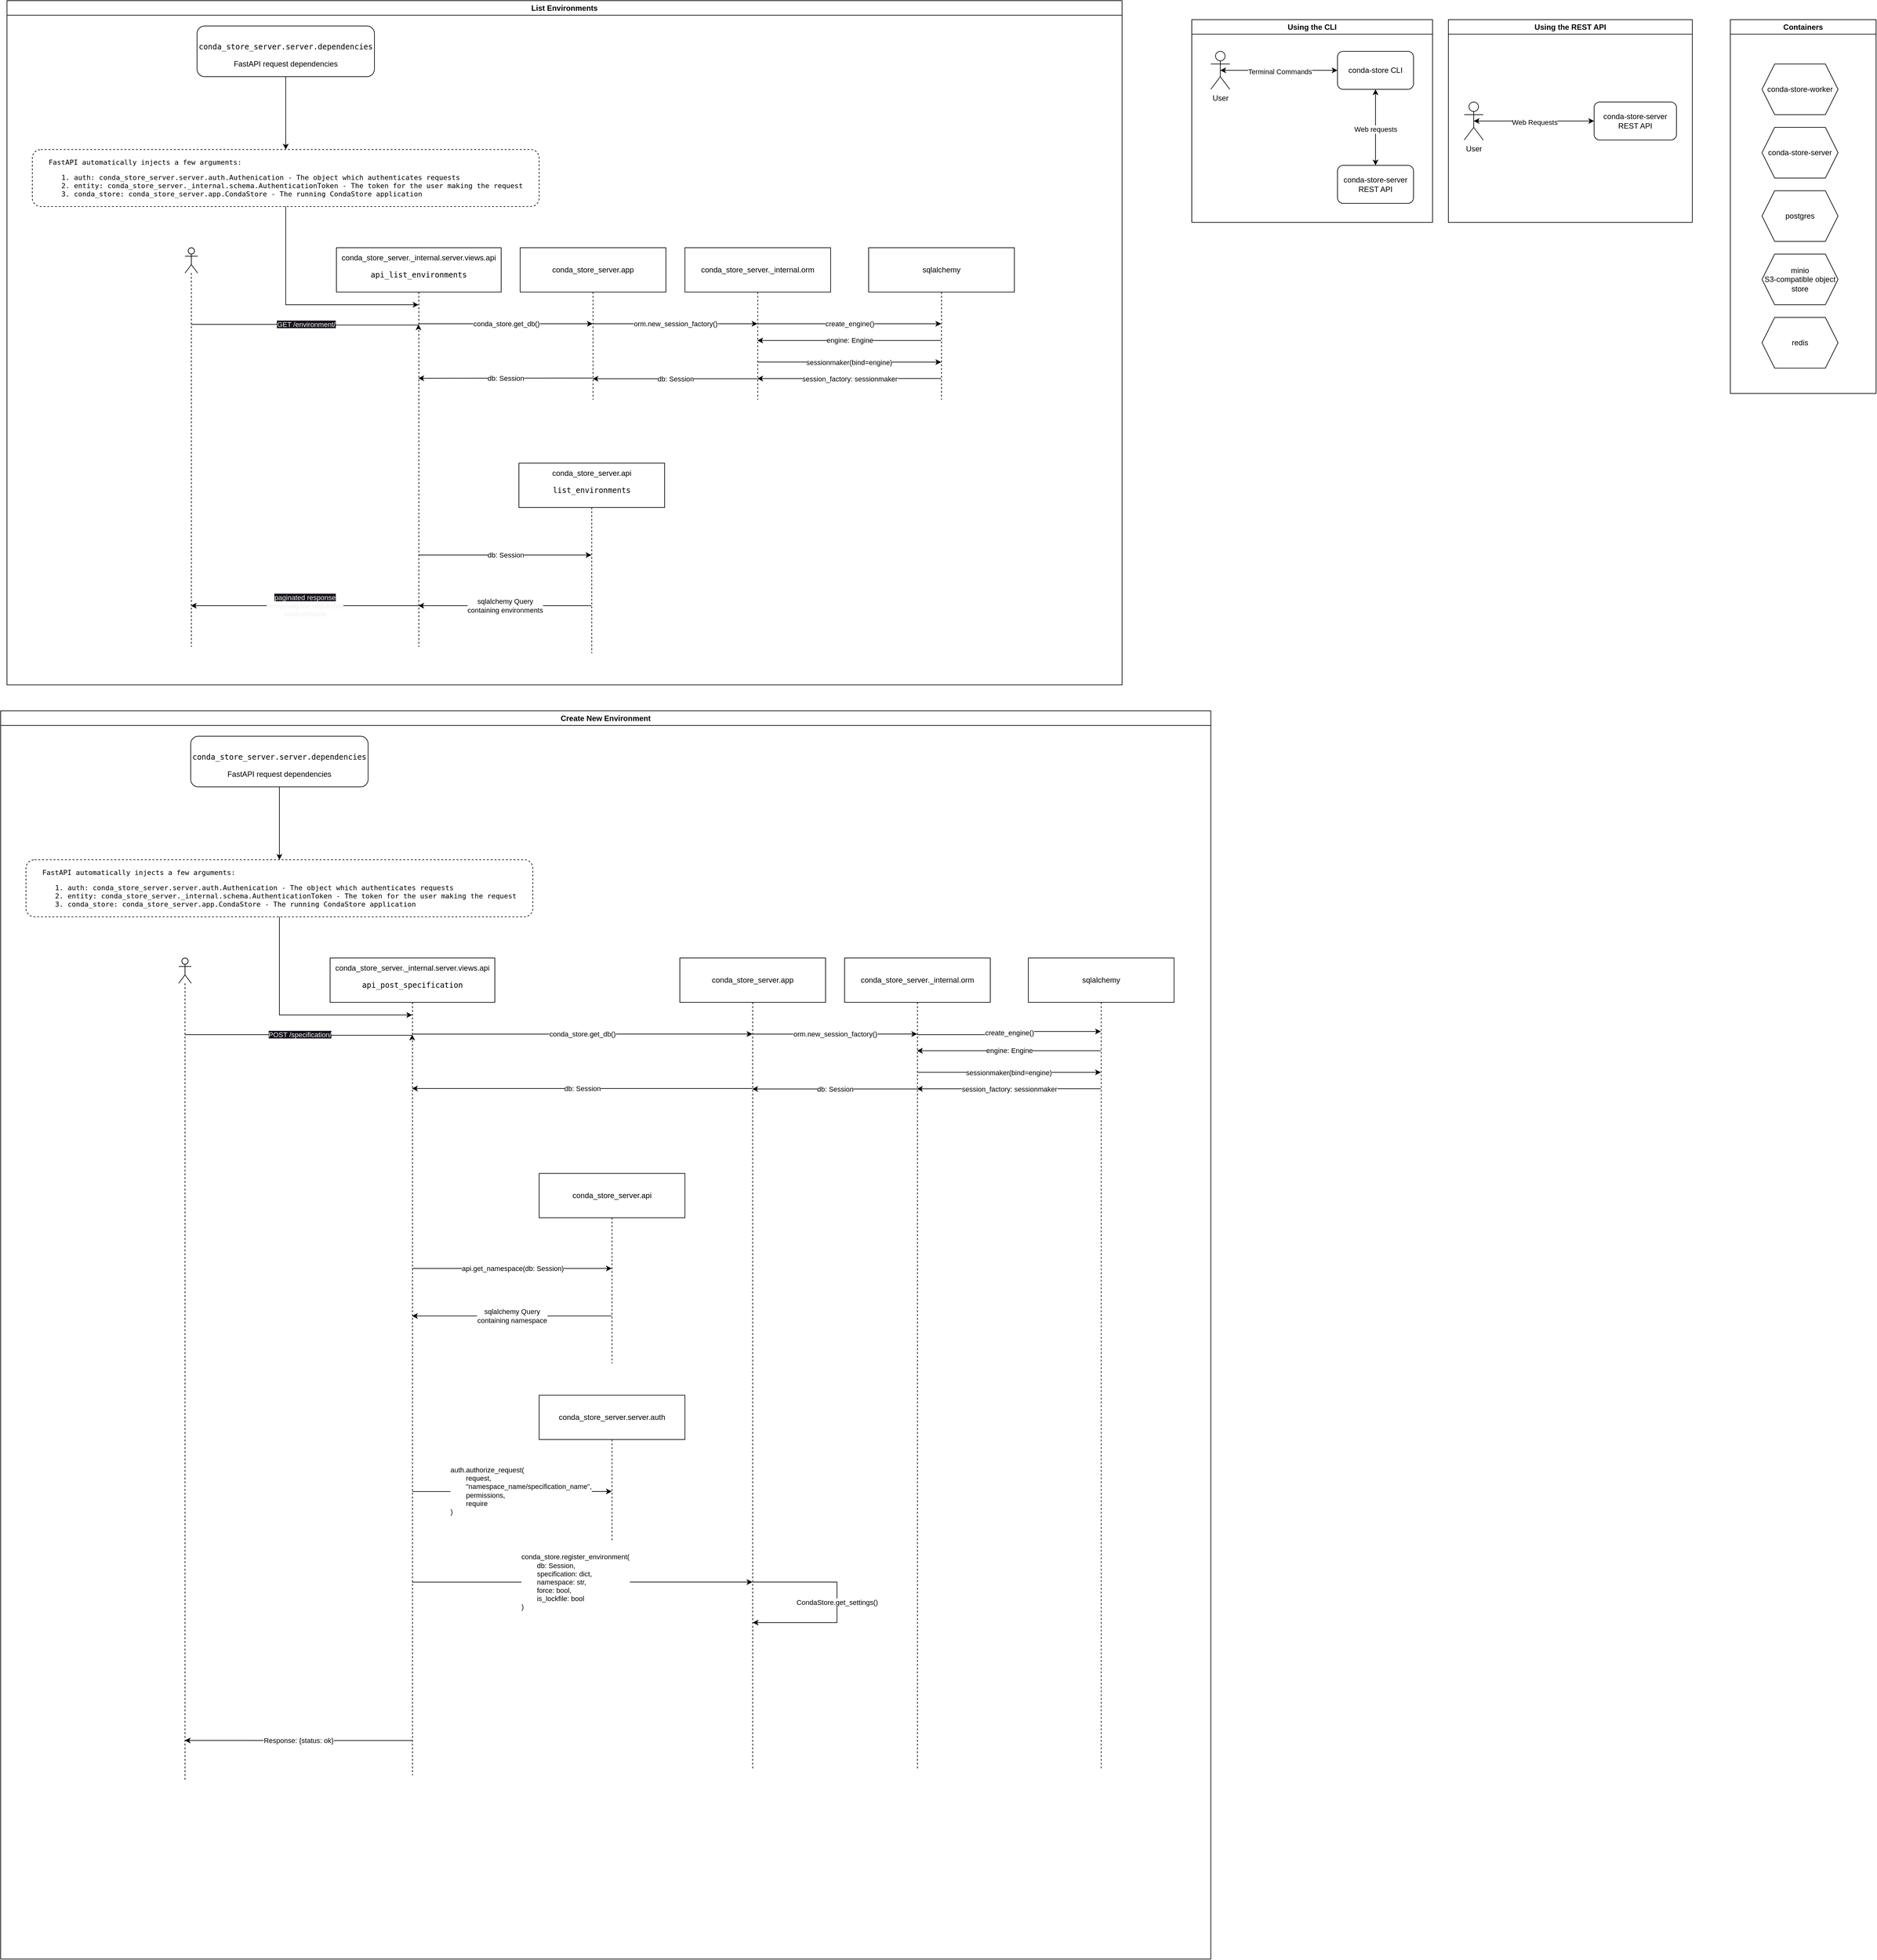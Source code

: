 <mxfile version="24.7.5">
  <diagram name="Page-1" id="KlAH2fJn-L_tMjYrN0WP">
    <mxGraphModel dx="4523" dy="1293" grid="1" gridSize="10" guides="1" tooltips="1" connect="1" arrows="1" fold="1" page="1" pageScale="1" pageWidth="850" pageHeight="1100" math="0" shadow="0">
      <root>
        <mxCell id="0" />
        <mxCell id="1" parent="0" />
        <mxCell id="Hh8aErLrJKnho8g5zi-9-46" value="Containers" style="swimlane;whiteSpace=wrap;html=1;" parent="1" vertex="1">
          <mxGeometry x="870" y="30" width="230" height="590" as="geometry">
            <mxRectangle x="990" y="270" width="100" height="30" as="alternateBounds" />
          </mxGeometry>
        </mxCell>
        <mxCell id="Hh8aErLrJKnho8g5zi-9-40" value="minio&lt;div&gt;S3-compatible object store&lt;/div&gt;" style="shape=hexagon;perimeter=hexagonPerimeter2;whiteSpace=wrap;html=1;fixedSize=1;" parent="Hh8aErLrJKnho8g5zi-9-46" vertex="1">
          <mxGeometry x="50" y="370" width="120" height="80" as="geometry" />
        </mxCell>
        <mxCell id="Hh8aErLrJKnho8g5zi-9-42" value="postgres" style="shape=hexagon;perimeter=hexagonPerimeter2;whiteSpace=wrap;html=1;fixedSize=1;" parent="Hh8aErLrJKnho8g5zi-9-46" vertex="1">
          <mxGeometry x="50" y="270" width="120" height="80" as="geometry" />
        </mxCell>
        <mxCell id="Hh8aErLrJKnho8g5zi-9-43" value="conda-store-server" style="shape=hexagon;perimeter=hexagonPerimeter2;whiteSpace=wrap;html=1;fixedSize=1;" parent="Hh8aErLrJKnho8g5zi-9-46" vertex="1">
          <mxGeometry x="50" y="170" width="120" height="80" as="geometry" />
        </mxCell>
        <mxCell id="Hh8aErLrJKnho8g5zi-9-44" value="conda-store-worker" style="shape=hexagon;perimeter=hexagonPerimeter2;whiteSpace=wrap;html=1;fixedSize=1;" parent="Hh8aErLrJKnho8g5zi-9-46" vertex="1">
          <mxGeometry x="50" y="70" width="120" height="80" as="geometry" />
        </mxCell>
        <mxCell id="Hh8aErLrJKnho8g5zi-9-45" value="redis" style="shape=hexagon;perimeter=hexagonPerimeter2;whiteSpace=wrap;html=1;fixedSize=1;" parent="Hh8aErLrJKnho8g5zi-9-46" vertex="1">
          <mxGeometry x="50" y="470" width="120" height="80" as="geometry" />
        </mxCell>
        <mxCell id="Hh8aErLrJKnho8g5zi-9-47" value="Using the REST API" style="swimlane;whiteSpace=wrap;html=1;" parent="1" vertex="1">
          <mxGeometry x="425" y="30" width="385" height="320" as="geometry" />
        </mxCell>
        <mxCell id="Hh8aErLrJKnho8g5zi-9-15" value="conda-store-server REST API" style="rounded=1;whiteSpace=wrap;html=1;" parent="Hh8aErLrJKnho8g5zi-9-47" vertex="1">
          <mxGeometry x="230" y="130" width="130" height="60" as="geometry" />
        </mxCell>
        <mxCell id="Hh8aErLrJKnho8g5zi-9-17" style="edgeStyle=orthogonalEdgeStyle;rounded=0;orthogonalLoop=1;jettySize=auto;html=1;entryX=0;entryY=0.5;entryDx=0;entryDy=0;exitX=0.5;exitY=0.5;exitDx=0;exitDy=0;exitPerimeter=0;startArrow=classic;startFill=1;" parent="Hh8aErLrJKnho8g5zi-9-47" source="Hh8aErLrJKnho8g5zi-9-49" target="Hh8aErLrJKnho8g5zi-9-15" edge="1">
          <mxGeometry relative="1" as="geometry">
            <mxPoint x="40" y="160.0" as="sourcePoint" />
          </mxGeometry>
        </mxCell>
        <mxCell id="Hh8aErLrJKnho8g5zi-9-18" value="Web Requests" style="edgeLabel;html=1;align=center;verticalAlign=middle;resizable=0;points=[];" parent="Hh8aErLrJKnho8g5zi-9-17" vertex="1" connectable="0">
          <mxGeometry x="0.011" y="-2" relative="1" as="geometry">
            <mxPoint as="offset" />
          </mxGeometry>
        </mxCell>
        <mxCell id="Hh8aErLrJKnho8g5zi-9-49" value="User" style="shape=umlActor;verticalLabelPosition=bottom;verticalAlign=top;html=1;outlineConnect=0;" parent="Hh8aErLrJKnho8g5zi-9-47" vertex="1">
          <mxGeometry x="25" y="130" width="30" height="60" as="geometry" />
        </mxCell>
        <mxCell id="Hh8aErLrJKnho8g5zi-9-48" value="Using the CLI" style="swimlane;whiteSpace=wrap;html=1;" parent="1" vertex="1">
          <mxGeometry x="20" y="30" width="380" height="320" as="geometry" />
        </mxCell>
        <mxCell id="Hh8aErLrJKnho8g5zi-9-1" value="conda-store-server REST API" style="rounded=1;whiteSpace=wrap;html=1;" parent="Hh8aErLrJKnho8g5zi-9-48" vertex="1">
          <mxGeometry x="230" y="230" width="120" height="60" as="geometry" />
        </mxCell>
        <mxCell id="Hh8aErLrJKnho8g5zi-9-2" value="conda-store CLI" style="rounded=1;whiteSpace=wrap;html=1;" parent="Hh8aErLrJKnho8g5zi-9-48" vertex="1">
          <mxGeometry x="230" y="50" width="120" height="60" as="geometry" />
        </mxCell>
        <mxCell id="Hh8aErLrJKnho8g5zi-9-11" style="edgeStyle=orthogonalEdgeStyle;rounded=0;orthogonalLoop=1;jettySize=auto;html=1;entryX=0;entryY=0.5;entryDx=0;entryDy=0;exitX=0.5;exitY=0.5;exitDx=0;exitDy=0;exitPerimeter=0;strokeColor=default;startArrow=classic;startFill=1;" parent="Hh8aErLrJKnho8g5zi-9-48" source="Hh8aErLrJKnho8g5zi-9-3" target="Hh8aErLrJKnho8g5zi-9-2" edge="1">
          <mxGeometry relative="1" as="geometry">
            <mxPoint x="70" y="100" as="sourcePoint" />
          </mxGeometry>
        </mxCell>
        <mxCell id="Hh8aErLrJKnho8g5zi-9-12" value="Terminal Commands" style="edgeLabel;html=1;align=center;verticalAlign=middle;resizable=0;points=[];" parent="Hh8aErLrJKnho8g5zi-9-11" vertex="1" connectable="0">
          <mxGeometry x="0.011" y="-2" relative="1" as="geometry">
            <mxPoint as="offset" />
          </mxGeometry>
        </mxCell>
        <mxCell id="Hh8aErLrJKnho8g5zi-9-3" value="User" style="shape=umlActor;verticalLabelPosition=bottom;verticalAlign=top;html=1;outlineConnect=0;" parent="Hh8aErLrJKnho8g5zi-9-48" vertex="1">
          <mxGeometry x="30" y="50" width="30" height="60" as="geometry" />
        </mxCell>
        <mxCell id="Hh8aErLrJKnho8g5zi-9-7" value="" style="endArrow=classic;startArrow=classic;html=1;rounded=0;entryX=0.5;entryY=1;entryDx=0;entryDy=0;exitX=0.5;exitY=0;exitDx=0;exitDy=0;" parent="Hh8aErLrJKnho8g5zi-9-48" source="Hh8aErLrJKnho8g5zi-9-1" target="Hh8aErLrJKnho8g5zi-9-2" edge="1">
          <mxGeometry width="50" height="50" relative="1" as="geometry">
            <mxPoint x="410" y="200" as="sourcePoint" />
            <mxPoint x="460" y="150" as="targetPoint" />
          </mxGeometry>
        </mxCell>
        <mxCell id="Hh8aErLrJKnho8g5zi-9-8" value="Web requests" style="edgeLabel;html=1;align=center;verticalAlign=middle;resizable=0;points=[];" parent="Hh8aErLrJKnho8g5zi-9-7" vertex="1" connectable="0">
          <mxGeometry x="-0.149" relative="1" as="geometry">
            <mxPoint y="-6" as="offset" />
          </mxGeometry>
        </mxCell>
        <mxCell id="Hh8aErLrJKnho8g5zi-9-138" value="List Environments" style="swimlane;whiteSpace=wrap;html=1;" parent="1" vertex="1">
          <mxGeometry x="-1850" width="1760" height="1080" as="geometry" />
        </mxCell>
        <mxCell id="Hh8aErLrJKnho8g5zi-9-115" value="conda_store.get_db()" style="edgeStyle=elbowEdgeStyle;rounded=0;orthogonalLoop=1;jettySize=auto;html=1;elbow=vertical;curved=0;" parent="Hh8aErLrJKnho8g5zi-9-138" source="Hh8aErLrJKnho8g5zi-9-113" target="Hh8aErLrJKnho8g5zi-9-114" edge="1">
          <mxGeometry relative="1" as="geometry" />
        </mxCell>
        <mxCell id="Hh8aErLrJKnho8g5zi-9-125" value="db: Session" style="edgeStyle=elbowEdgeStyle;rounded=0;orthogonalLoop=1;jettySize=auto;html=1;elbow=vertical;curved=0;" parent="Hh8aErLrJKnho8g5zi-9-138" source="Hh8aErLrJKnho8g5zi-9-113" target="Hh8aErLrJKnho8g5zi-9-124" edge="1">
          <mxGeometry relative="1" as="geometry" />
        </mxCell>
        <mxCell id="Hh8aErLrJKnho8g5zi-9-128" value="&lt;span style=&quot;color: rgb(240, 240, 240); font-family: Helvetica; font-size: 11px; font-style: normal; font-variant-ligatures: normal; font-variant-caps: normal; font-weight: 400; letter-spacing: normal; orphans: 2; text-align: center; text-indent: 0px; text-transform: none; widows: 2; word-spacing: 0px; -webkit-text-stroke-width: 0px; white-space: nowrap; background-color: rgb(24, 20, 29); text-decoration-thickness: initial; text-decoration-style: initial; text-decoration-color: initial; display: inline !important; float: none;&quot;&gt;paginated response&lt;/span&gt;&lt;div style=&quot;forced-color-adjust: none; border-color: rgb(0, 0, 0); color: rgb(240, 240, 240); font-family: Helvetica; font-size: 11px; font-style: normal; font-variant-ligatures: normal; font-variant-caps: normal; font-weight: 400; letter-spacing: normal; orphans: 2; text-align: center; text-indent: 0px; text-transform: none; widows: 2; word-spacing: 0px; -webkit-text-stroke-width: 0px; white-space: nowrap; text-decoration-thickness: initial; text-decoration-style: initial; text-decoration-color: initial;&quot;&gt;containing the requested&lt;/div&gt;&lt;div style=&quot;forced-color-adjust: none; border-color: rgb(0, 0, 0); color: rgb(240, 240, 240); font-family: Helvetica; font-size: 11px; font-style: normal; font-variant-ligatures: normal; font-variant-caps: normal; font-weight: 400; letter-spacing: normal; orphans: 2; text-align: center; text-indent: 0px; text-transform: none; widows: 2; word-spacing: 0px; -webkit-text-stroke-width: 0px; white-space: nowrap; text-decoration-thickness: initial; text-decoration-style: initial; text-decoration-color: initial;&quot;&gt;environments&lt;/div&gt;" style="edgeStyle=elbowEdgeStyle;rounded=0;orthogonalLoop=1;jettySize=auto;html=1;elbow=horizontal;curved=0;" parent="Hh8aErLrJKnho8g5zi-9-138" edge="1">
          <mxGeometry relative="1" as="geometry">
            <mxPoint x="649.5" y="955" as="sourcePoint" />
            <mxPoint x="290.324" y="955" as="targetPoint" />
          </mxGeometry>
        </mxCell>
        <mxCell id="Hh8aErLrJKnho8g5zi-9-113" value="conda_store_server._internal.server.views.api&lt;br&gt;&lt;pre&gt;api_list_environments&lt;/pre&gt;" style="shape=umlLifeline;perimeter=lifelinePerimeter;whiteSpace=wrap;html=1;container=1;dropTarget=0;collapsible=0;recursiveResize=0;outlineConnect=0;portConstraint=eastwest;newEdgeStyle={&quot;edgeStyle&quot;:&quot;elbowEdgeStyle&quot;,&quot;elbow&quot;:&quot;vertical&quot;,&quot;curved&quot;:0,&quot;rounded&quot;:0};size=70;" parent="Hh8aErLrJKnho8g5zi-9-138" vertex="1">
          <mxGeometry x="520" y="390" width="260" height="630" as="geometry" />
        </mxCell>
        <mxCell id="Hh8aErLrJKnho8g5zi-9-117" value="&lt;div&gt;orm.new_session_factory()&lt;/div&gt;" style="edgeStyle=elbowEdgeStyle;rounded=0;orthogonalLoop=1;jettySize=auto;html=1;elbow=vertical;curved=0;" parent="Hh8aErLrJKnho8g5zi-9-138" source="Hh8aErLrJKnho8g5zi-9-114" target="Hh8aErLrJKnho8g5zi-9-116" edge="1">
          <mxGeometry relative="1" as="geometry" />
        </mxCell>
        <mxCell id="Hh8aErLrJKnho8g5zi-9-119" value="db: Session" style="edgeStyle=elbowEdgeStyle;rounded=0;orthogonalLoop=1;jettySize=auto;html=1;elbow=vertical;curved=0;" parent="Hh8aErLrJKnho8g5zi-9-138" edge="1">
          <mxGeometry relative="1" as="geometry">
            <mxPoint x="924.5" y="595.765" as="sourcePoint" />
            <mxPoint x="649.324" y="595.765" as="targetPoint" />
          </mxGeometry>
        </mxCell>
        <mxCell id="Hh8aErLrJKnho8g5zi-9-114" value="conda_store_server.app" style="shape=umlLifeline;perimeter=lifelinePerimeter;whiteSpace=wrap;html=1;container=1;dropTarget=0;collapsible=0;recursiveResize=0;outlineConnect=0;portConstraint=eastwest;newEdgeStyle={&quot;edgeStyle&quot;:&quot;elbowEdgeStyle&quot;,&quot;elbow&quot;:&quot;vertical&quot;,&quot;curved&quot;:0,&quot;rounded&quot;:0};size=70;" parent="Hh8aErLrJKnho8g5zi-9-138" vertex="1">
          <mxGeometry x="810" y="390" width="230" height="240" as="geometry" />
        </mxCell>
        <mxCell id="Hh8aErLrJKnho8g5zi-9-118" value="db: Session" style="edgeStyle=elbowEdgeStyle;rounded=0;orthogonalLoop=1;jettySize=auto;html=1;elbow=horizontal;curved=0;" parent="Hh8aErLrJKnho8g5zi-9-138" edge="1">
          <mxGeometry relative="1" as="geometry">
            <mxPoint x="1184.5" y="596.765" as="sourcePoint" />
            <mxPoint x="924.324" y="596.765" as="targetPoint" />
          </mxGeometry>
        </mxCell>
        <mxCell id="Hh8aErLrJKnho8g5zi-9-141" value="create_engine()" style="edgeStyle=elbowEdgeStyle;rounded=0;orthogonalLoop=1;jettySize=auto;html=1;elbow=horizontal;curved=0;" parent="Hh8aErLrJKnho8g5zi-9-138" source="Hh8aErLrJKnho8g5zi-9-116" target="Hh8aErLrJKnho8g5zi-9-139" edge="1">
          <mxGeometry relative="1" as="geometry" />
        </mxCell>
        <mxCell id="Hh8aErLrJKnho8g5zi-9-147" value="sessionmaker(bind=engine)" style="edgeStyle=elbowEdgeStyle;rounded=0;orthogonalLoop=1;jettySize=auto;html=1;elbow=vertical;curved=0;" parent="Hh8aErLrJKnho8g5zi-9-138" edge="1">
          <mxGeometry relative="1" as="geometry">
            <mxPoint x="1184.324" y="570.353" as="sourcePoint" />
            <mxPoint x="1474.5" y="570.353" as="targetPoint" />
          </mxGeometry>
        </mxCell>
        <mxCell id="Hh8aErLrJKnho8g5zi-9-116" value="conda_store_server._internal.orm" style="shape=umlLifeline;perimeter=lifelinePerimeter;whiteSpace=wrap;html=1;container=1;dropTarget=0;collapsible=0;recursiveResize=0;outlineConnect=0;portConstraint=eastwest;newEdgeStyle={&quot;edgeStyle&quot;:&quot;elbowEdgeStyle&quot;,&quot;elbow&quot;:&quot;vertical&quot;,&quot;curved&quot;:0,&quot;rounded&quot;:0};size=70;" parent="Hh8aErLrJKnho8g5zi-9-138" vertex="1">
          <mxGeometry x="1070" y="390" width="230" height="240" as="geometry" />
        </mxCell>
        <mxCell id="Hh8aErLrJKnho8g5zi-9-121" value="&lt;span style=&quot;color: rgb(240, 240, 240); font-family: Helvetica; font-size: 11px; font-style: normal; font-variant-ligatures: normal; font-variant-caps: normal; font-weight: 400; letter-spacing: normal; orphans: 2; text-align: center; text-indent: 0px; text-transform: none; widows: 2; word-spacing: 0px; -webkit-text-stroke-width: 0px; white-space: nowrap; background-color: rgb(24, 20, 29); text-decoration-thickness: initial; text-decoration-style: initial; text-decoration-color: initial; display: inline !important; float: none;&quot;&gt;GET /environment/&lt;/span&gt;" style="edgeStyle=orthogonalEdgeStyle;rounded=0;orthogonalLoop=1;jettySize=auto;html=1;curved=0;" parent="Hh8aErLrJKnho8g5zi-9-138" source="Hh8aErLrJKnho8g5zi-9-120" edge="1">
          <mxGeometry relative="1" as="geometry">
            <mxPoint x="390.324" y="511" as="sourcePoint" />
            <mxPoint x="649.5" y="511" as="targetPoint" />
            <Array as="points">
              <mxPoint x="475" y="511" />
              <mxPoint x="649" y="512" />
            </Array>
          </mxGeometry>
        </mxCell>
        <mxCell id="Hh8aErLrJKnho8g5zi-9-120" value="" style="shape=umlLifeline;perimeter=lifelinePerimeter;whiteSpace=wrap;html=1;container=1;dropTarget=0;collapsible=0;recursiveResize=0;outlineConnect=0;portConstraint=eastwest;newEdgeStyle={&quot;curved&quot;:0,&quot;rounded&quot;:0};participant=umlActor;" parent="Hh8aErLrJKnho8g5zi-9-138" vertex="1">
          <mxGeometry x="281" y="390" width="20" height="630" as="geometry" />
        </mxCell>
        <mxCell id="Hh8aErLrJKnho8g5zi-9-127" value="sqlalchemy Query&lt;div&gt;containing environments&lt;/div&gt;" style="edgeStyle=elbowEdgeStyle;rounded=0;orthogonalLoop=1;jettySize=auto;html=1;elbow=vertical;curved=0;" parent="Hh8aErLrJKnho8g5zi-9-138" source="Hh8aErLrJKnho8g5zi-9-124" edge="1">
          <mxGeometry relative="1" as="geometry">
            <mxPoint x="934.5" y="955.059" as="sourcePoint" />
            <mxPoint x="649.324" y="955.059" as="targetPoint" />
          </mxGeometry>
        </mxCell>
        <mxCell id="Hh8aErLrJKnho8g5zi-9-124" value="conda_store_server.api&lt;br&gt;&lt;pre&gt;list_environments&lt;/pre&gt;" style="shape=umlLifeline;perimeter=lifelinePerimeter;whiteSpace=wrap;html=1;container=1;dropTarget=0;collapsible=0;recursiveResize=0;outlineConnect=0;portConstraint=eastwest;newEdgeStyle={&quot;edgeStyle&quot;:&quot;elbowEdgeStyle&quot;,&quot;elbow&quot;:&quot;vertical&quot;,&quot;curved&quot;:0,&quot;rounded&quot;:0};size=70;" parent="Hh8aErLrJKnho8g5zi-9-138" vertex="1">
          <mxGeometry x="808" y="730" width="230" height="300" as="geometry" />
        </mxCell>
        <mxCell id="Hh8aErLrJKnho8g5zi-9-134" value="&lt;pre&gt;&lt;p&gt;&lt;br&gt;&lt;/p&gt;&lt;/pre&gt;" style="edgeStyle=orthogonalEdgeStyle;rounded=0;orthogonalLoop=1;jettySize=auto;html=1;exitX=0.5;exitY=1;exitDx=0;exitDy=0;align=left;" parent="Hh8aErLrJKnho8g5zi-9-138" source="Hh8aErLrJKnho8g5zi-9-137" target="Hh8aErLrJKnho8g5zi-9-113" edge="1">
          <mxGeometry x="-0.11" y="-390" relative="1" as="geometry">
            <mxPoint x="475" y="467" as="targetPoint" />
            <mxPoint as="offset" />
            <Array as="points">
              <mxPoint x="440" y="480" />
            </Array>
          </mxGeometry>
        </mxCell>
        <mxCell id="Hh8aErLrJKnho8g5zi-9-135" style="edgeStyle=orthogonalEdgeStyle;rounded=0;orthogonalLoop=1;jettySize=auto;html=1;" parent="Hh8aErLrJKnho8g5zi-9-138" source="Hh8aErLrJKnho8g5zi-9-136" target="Hh8aErLrJKnho8g5zi-9-137" edge="1">
          <mxGeometry relative="1" as="geometry" />
        </mxCell>
        <mxCell id="Hh8aErLrJKnho8g5zi-9-136" value="&lt;pre&gt;conda_store_server.server.dependencies&lt;/pre&gt;&lt;div&gt;FastAPI request dependencies&lt;/div&gt;" style="rounded=1;whiteSpace=wrap;html=1;" parent="Hh8aErLrJKnho8g5zi-9-138" vertex="1">
          <mxGeometry x="300" y="40" width="280" height="80" as="geometry" />
        </mxCell>
        <mxCell id="Hh8aErLrJKnho8g5zi-9-137" value="&lt;pre style=&quot;font-size: 11px; text-align: left;&quot;&gt;&lt;p&gt;FastAPI automatically injects a few arguments:&lt;/p&gt;&lt;ol&gt;&lt;li&gt;auth: conda_store_server.server.auth.Authenication - The object which authenticates requests&lt;/li&gt;&lt;li&gt;entity: conda_store_server._internal.schema.AuthenticationToken - The token for the user making the request&lt;/li&gt;&lt;li&gt;conda_store: conda_store_server.app.CondaStore - The running CondaStore application&lt;/li&gt;&lt;/ol&gt;&lt;/pre&gt;" style="rounded=1;whiteSpace=wrap;html=1;glass=0;strokeColor=default;dashed=1;" parent="Hh8aErLrJKnho8g5zi-9-138" vertex="1">
          <mxGeometry x="40" y="235" width="800" height="90" as="geometry" />
        </mxCell>
        <mxCell id="Hh8aErLrJKnho8g5zi-9-146" value="engine: Engine" style="edgeStyle=elbowEdgeStyle;rounded=0;orthogonalLoop=1;jettySize=auto;html=1;elbow=horizontal;curved=0;" parent="Hh8aErLrJKnho8g5zi-9-138" edge="1">
          <mxGeometry relative="1" as="geometry">
            <mxPoint x="1474.5" y="536.353" as="sourcePoint" />
            <mxPoint x="1184.324" y="536.353" as="targetPoint" />
          </mxGeometry>
        </mxCell>
        <mxCell id="Hh8aErLrJKnho8g5zi-9-148" value="session_factory: sessionmaker" style="edgeStyle=elbowEdgeStyle;rounded=0;orthogonalLoop=1;jettySize=auto;html=1;elbow=vertical;curved=0;" parent="Hh8aErLrJKnho8g5zi-9-138" edge="1">
          <mxGeometry relative="1" as="geometry">
            <mxPoint x="1474.5" y="596.353" as="sourcePoint" />
            <mxPoint x="1184.324" y="596.353" as="targetPoint" />
          </mxGeometry>
        </mxCell>
        <mxCell id="Hh8aErLrJKnho8g5zi-9-139" value="sqlalchemy" style="shape=umlLifeline;perimeter=lifelinePerimeter;whiteSpace=wrap;html=1;container=1;dropTarget=0;collapsible=0;recursiveResize=0;outlineConnect=0;portConstraint=eastwest;newEdgeStyle={&quot;edgeStyle&quot;:&quot;elbowEdgeStyle&quot;,&quot;elbow&quot;:&quot;vertical&quot;,&quot;curved&quot;:0,&quot;rounded&quot;:0};size=70;direction=east;" parent="Hh8aErLrJKnho8g5zi-9-138" vertex="1">
          <mxGeometry x="1360" y="390" width="230" height="240" as="geometry" />
        </mxCell>
        <mxCell id="mDM5XdQEENlDdixeqJVe-1" value="Create New Environment" style="swimlane;whiteSpace=wrap;html=1;" vertex="1" parent="1">
          <mxGeometry x="-1860" y="1121" width="1910" height="1970" as="geometry" />
        </mxCell>
        <mxCell id="mDM5XdQEENlDdixeqJVe-2" value="conda_store.get_db()" style="edgeStyle=elbowEdgeStyle;rounded=0;orthogonalLoop=1;jettySize=auto;html=1;elbow=vertical;curved=0;" edge="1" parent="mDM5XdQEENlDdixeqJVe-1">
          <mxGeometry relative="1" as="geometry">
            <mxPoint x="649.667" y="510.167" as="sourcePoint" />
            <mxPoint x="1186.5" y="510.167" as="targetPoint" />
          </mxGeometry>
        </mxCell>
        <mxCell id="mDM5XdQEENlDdixeqJVe-3" value="api.get_namespace(db: Session)" style="edgeStyle=elbowEdgeStyle;rounded=0;orthogonalLoop=1;jettySize=auto;html=1;elbow=vertical;curved=0;" edge="1" parent="mDM5XdQEENlDdixeqJVe-1" source="mDM5XdQEENlDdixeqJVe-5" target="mDM5XdQEENlDdixeqJVe-16">
          <mxGeometry relative="1" as="geometry" />
        </mxCell>
        <mxCell id="mDM5XdQEENlDdixeqJVe-29" value="auth.authorize_request(&lt;br&gt;&lt;span style=&quot;white-space: pre;&quot;&gt;&#x9;&lt;/span&gt;request,&lt;br&gt;&lt;span style=&quot;white-space: pre;&quot;&gt;&#x9;&lt;/span&gt;&quot;namespace_name/specification_name&quot;,&lt;div&gt;&lt;span style=&quot;white-space: pre;&quot;&gt;&#x9;&lt;/span&gt;permissions,&lt;/div&gt;&lt;div&gt;&lt;span style=&quot;white-space: pre;&quot;&gt;&#x9;&lt;/span&gt;require&lt;/div&gt;&lt;div&gt;)&lt;/div&gt;" style="edgeStyle=elbowEdgeStyle;rounded=0;orthogonalLoop=1;jettySize=auto;html=1;elbow=vertical;curved=0;align=left;" edge="1" parent="mDM5XdQEENlDdixeqJVe-1" target="mDM5XdQEENlDdixeqJVe-28">
          <mxGeometry x="-0.629" y="1" relative="1" as="geometry">
            <mxPoint x="649.667" y="1232.167" as="sourcePoint" />
            <mxPoint x="1028.5" y="1232.167" as="targetPoint" />
            <mxPoint as="offset" />
          </mxGeometry>
        </mxCell>
        <mxCell id="mDM5XdQEENlDdixeqJVe-32" value="Response: {status: ok}" style="edgeStyle=elbowEdgeStyle;rounded=0;orthogonalLoop=1;jettySize=auto;html=1;elbow=vertical;curved=0;" edge="1" parent="mDM5XdQEENlDdixeqJVe-1">
          <mxGeometry relative="1" as="geometry">
            <mxPoint x="649.5" y="1625.167" as="sourcePoint" />
            <mxPoint x="290.667" y="1625.167" as="targetPoint" />
          </mxGeometry>
        </mxCell>
        <mxCell id="mDM5XdQEENlDdixeqJVe-34" value="conda_store.register_environment(&lt;div&gt;&lt;span style=&quot;white-space: pre;&quot;&gt;&#x9;&lt;/span&gt;db: Session,&lt;/div&gt;&lt;div&gt;&lt;span style=&quot;white-space: pre;&quot;&gt;&#x9;&lt;/span&gt;specification: dict,&lt;/div&gt;&lt;div&gt;&lt;span style=&quot;white-space: pre;&quot;&gt;&#x9;&lt;/span&gt;namespace: str,&lt;/div&gt;&lt;div&gt;&lt;span style=&quot;white-space: pre;&quot;&gt;&#x9;&lt;/span&gt;force: bool,&lt;/div&gt;&lt;div&gt;&lt;span style=&quot;white-space: pre;&quot;&gt;&#x9;&lt;/span&gt;is_lockfile: bool&lt;/div&gt;&lt;div&gt;&lt;div&gt;)&lt;/div&gt;&lt;/div&gt;" style="edgeStyle=elbowEdgeStyle;rounded=0;orthogonalLoop=1;jettySize=auto;html=1;elbow=vertical;curved=0;align=left;" edge="1" parent="mDM5XdQEENlDdixeqJVe-1">
          <mxGeometry x="-0.365" relative="1" as="geometry">
            <mxPoint x="649.667" y="1375.167" as="sourcePoint" />
            <mxPoint x="1186.5" y="1375.167" as="targetPoint" />
            <mxPoint as="offset" />
          </mxGeometry>
        </mxCell>
        <mxCell id="mDM5XdQEENlDdixeqJVe-5" value="conda_store_server._internal.server.views.api&lt;br&gt;&lt;pre&gt;api_post_specification&lt;/pre&gt;" style="shape=umlLifeline;perimeter=lifelinePerimeter;whiteSpace=wrap;html=1;container=1;dropTarget=0;collapsible=0;recursiveResize=0;outlineConnect=0;portConstraint=eastwest;newEdgeStyle={&quot;edgeStyle&quot;:&quot;elbowEdgeStyle&quot;,&quot;elbow&quot;:&quot;vertical&quot;,&quot;curved&quot;:0,&quot;rounded&quot;:0};size=70;" vertex="1" parent="mDM5XdQEENlDdixeqJVe-1">
          <mxGeometry x="520" y="390" width="260" height="1290" as="geometry" />
        </mxCell>
        <mxCell id="mDM5XdQEENlDdixeqJVe-6" value="&lt;div&gt;orm.new_session_factory()&lt;/div&gt;" style="edgeStyle=elbowEdgeStyle;rounded=0;orthogonalLoop=1;jettySize=auto;html=1;elbow=vertical;curved=0;" edge="1" parent="mDM5XdQEENlDdixeqJVe-1">
          <mxGeometry relative="1" as="geometry">
            <mxPoint x="1186.667" y="510.167" as="sourcePoint" />
            <mxPoint x="1446.5" y="510.167" as="targetPoint" />
          </mxGeometry>
        </mxCell>
        <mxCell id="mDM5XdQEENlDdixeqJVe-7" value="db: Session" style="edgeStyle=elbowEdgeStyle;rounded=0;orthogonalLoop=1;jettySize=auto;html=1;elbow=vertical;curved=0;" edge="1" parent="mDM5XdQEENlDdixeqJVe-1" source="mDM5XdQEENlDdixeqJVe-8">
          <mxGeometry relative="1" as="geometry">
            <mxPoint x="924.5" y="595.765" as="sourcePoint" />
            <mxPoint x="649.324" y="595.765" as="targetPoint" />
          </mxGeometry>
        </mxCell>
        <mxCell id="mDM5XdQEENlDdixeqJVe-8" value="conda_store_server.app" style="shape=umlLifeline;perimeter=lifelinePerimeter;whiteSpace=wrap;html=1;container=1;dropTarget=0;collapsible=0;recursiveResize=0;outlineConnect=0;portConstraint=eastwest;newEdgeStyle={&quot;edgeStyle&quot;:&quot;elbowEdgeStyle&quot;,&quot;elbow&quot;:&quot;vertical&quot;,&quot;curved&quot;:0,&quot;rounded&quot;:0};size=70;" vertex="1" parent="mDM5XdQEENlDdixeqJVe-1">
          <mxGeometry x="1072" y="390" width="230" height="1280" as="geometry" />
        </mxCell>
        <mxCell id="mDM5XdQEENlDdixeqJVe-9" value="db: Session" style="edgeStyle=elbowEdgeStyle;rounded=0;orthogonalLoop=1;jettySize=auto;html=1;elbow=horizontal;curved=0;" edge="1" parent="mDM5XdQEENlDdixeqJVe-1">
          <mxGeometry relative="1" as="geometry">
            <mxPoint x="1446.5" y="596.765" as="sourcePoint" />
            <mxPoint x="1186.324" y="596.765" as="targetPoint" />
          </mxGeometry>
        </mxCell>
        <mxCell id="mDM5XdQEENlDdixeqJVe-10" value="create_engine()" style="edgeStyle=elbowEdgeStyle;rounded=0;orthogonalLoop=1;jettySize=auto;html=1;elbow=horizontal;curved=0;" edge="1" parent="mDM5XdQEENlDdixeqJVe-1">
          <mxGeometry relative="1" as="geometry">
            <mxPoint x="1446.667" y="511.0" as="sourcePoint" />
            <mxPoint x="1736.5" y="506.0" as="targetPoint" />
          </mxGeometry>
        </mxCell>
        <mxCell id="mDM5XdQEENlDdixeqJVe-11" value="sessionmaker(bind=engine)" style="edgeStyle=elbowEdgeStyle;rounded=0;orthogonalLoop=1;jettySize=auto;html=1;elbow=vertical;curved=0;" edge="1" parent="mDM5XdQEENlDdixeqJVe-1">
          <mxGeometry relative="1" as="geometry">
            <mxPoint x="1446.324" y="570.353" as="sourcePoint" />
            <mxPoint x="1736.5" y="570.353" as="targetPoint" />
          </mxGeometry>
        </mxCell>
        <mxCell id="mDM5XdQEENlDdixeqJVe-12" value="conda_store_server._internal.orm" style="shape=umlLifeline;perimeter=lifelinePerimeter;whiteSpace=wrap;html=1;container=1;dropTarget=0;collapsible=0;recursiveResize=0;outlineConnect=0;portConstraint=eastwest;newEdgeStyle={&quot;edgeStyle&quot;:&quot;elbowEdgeStyle&quot;,&quot;elbow&quot;:&quot;vertical&quot;,&quot;curved&quot;:0,&quot;rounded&quot;:0};size=70;" vertex="1" parent="mDM5XdQEENlDdixeqJVe-1">
          <mxGeometry x="1332" y="390" width="230" height="1280" as="geometry" />
        </mxCell>
        <mxCell id="mDM5XdQEENlDdixeqJVe-13" value="&lt;span style=&quot;color: rgb(240, 240, 240); font-family: Helvetica; font-size: 11px; font-style: normal; font-variant-ligatures: normal; font-variant-caps: normal; font-weight: 400; letter-spacing: normal; orphans: 2; text-align: center; text-indent: 0px; text-transform: none; widows: 2; word-spacing: 0px; -webkit-text-stroke-width: 0px; white-space: nowrap; background-color: rgb(24, 20, 29); text-decoration-thickness: initial; text-decoration-style: initial; text-decoration-color: initial; display: inline !important; float: none;&quot;&gt;POST /specification/&lt;/span&gt;" style="edgeStyle=orthogonalEdgeStyle;rounded=0;orthogonalLoop=1;jettySize=auto;html=1;curved=0;" edge="1" parent="mDM5XdQEENlDdixeqJVe-1" source="mDM5XdQEENlDdixeqJVe-14">
          <mxGeometry relative="1" as="geometry">
            <mxPoint x="390.324" y="511" as="sourcePoint" />
            <mxPoint x="649.5" y="511" as="targetPoint" />
            <Array as="points">
              <mxPoint x="475" y="511" />
              <mxPoint x="649" y="512" />
            </Array>
          </mxGeometry>
        </mxCell>
        <mxCell id="mDM5XdQEENlDdixeqJVe-14" value="" style="shape=umlLifeline;perimeter=lifelinePerimeter;whiteSpace=wrap;html=1;container=1;dropTarget=0;collapsible=0;recursiveResize=0;outlineConnect=0;portConstraint=eastwest;newEdgeStyle={&quot;curved&quot;:0,&quot;rounded&quot;:0};participant=umlActor;" vertex="1" parent="mDM5XdQEENlDdixeqJVe-1">
          <mxGeometry x="281" y="390" width="20" height="1300" as="geometry" />
        </mxCell>
        <mxCell id="mDM5XdQEENlDdixeqJVe-15" value="sqlalchemy Query&lt;div&gt;containing namespace&lt;/div&gt;" style="edgeStyle=elbowEdgeStyle;rounded=0;orthogonalLoop=1;jettySize=auto;html=1;elbow=vertical;curved=0;" edge="1" parent="mDM5XdQEENlDdixeqJVe-1" source="mDM5XdQEENlDdixeqJVe-16">
          <mxGeometry relative="1" as="geometry">
            <mxPoint x="934.5" y="955.059" as="sourcePoint" />
            <mxPoint x="649.324" y="955.059" as="targetPoint" />
          </mxGeometry>
        </mxCell>
        <mxCell id="mDM5XdQEENlDdixeqJVe-16" value="conda_store_server.api" style="shape=umlLifeline;perimeter=lifelinePerimeter;whiteSpace=wrap;html=1;container=1;dropTarget=0;collapsible=0;recursiveResize=0;outlineConnect=0;portConstraint=eastwest;newEdgeStyle={&quot;edgeStyle&quot;:&quot;elbowEdgeStyle&quot;,&quot;elbow&quot;:&quot;vertical&quot;,&quot;curved&quot;:0,&quot;rounded&quot;:0};size=70;" vertex="1" parent="mDM5XdQEENlDdixeqJVe-1">
          <mxGeometry x="850" y="730" width="230" height="300" as="geometry" />
        </mxCell>
        <mxCell id="mDM5XdQEENlDdixeqJVe-17" value="&lt;pre&gt;&lt;p&gt;&lt;br&gt;&lt;/p&gt;&lt;/pre&gt;" style="edgeStyle=orthogonalEdgeStyle;rounded=0;orthogonalLoop=1;jettySize=auto;html=1;exitX=0.5;exitY=1;exitDx=0;exitDy=0;align=left;" edge="1" parent="mDM5XdQEENlDdixeqJVe-1" source="mDM5XdQEENlDdixeqJVe-20" target="mDM5XdQEENlDdixeqJVe-5">
          <mxGeometry x="-0.11" y="-390" relative="1" as="geometry">
            <mxPoint x="475" y="467" as="targetPoint" />
            <mxPoint as="offset" />
            <Array as="points">
              <mxPoint x="440" y="480" />
            </Array>
          </mxGeometry>
        </mxCell>
        <mxCell id="mDM5XdQEENlDdixeqJVe-18" style="edgeStyle=orthogonalEdgeStyle;rounded=0;orthogonalLoop=1;jettySize=auto;html=1;" edge="1" parent="mDM5XdQEENlDdixeqJVe-1" source="mDM5XdQEENlDdixeqJVe-19" target="mDM5XdQEENlDdixeqJVe-20">
          <mxGeometry relative="1" as="geometry" />
        </mxCell>
        <mxCell id="mDM5XdQEENlDdixeqJVe-19" value="&lt;pre&gt;conda_store_server.server.dependencies&lt;/pre&gt;&lt;div&gt;FastAPI request dependencies&lt;/div&gt;" style="rounded=1;whiteSpace=wrap;html=1;" vertex="1" parent="mDM5XdQEENlDdixeqJVe-1">
          <mxGeometry x="300" y="40" width="280" height="80" as="geometry" />
        </mxCell>
        <mxCell id="mDM5XdQEENlDdixeqJVe-20" value="&lt;pre style=&quot;font-size: 11px; text-align: left;&quot;&gt;&lt;p&gt;FastAPI automatically injects a few arguments:&lt;/p&gt;&lt;ol&gt;&lt;li&gt;auth: conda_store_server.server.auth.Authenication - The object which authenticates requests&lt;/li&gt;&lt;li&gt;entity: conda_store_server._internal.schema.AuthenticationToken - The token for the user making the request&lt;/li&gt;&lt;li&gt;conda_store: conda_store_server.app.CondaStore - The running CondaStore application&lt;/li&gt;&lt;/ol&gt;&lt;/pre&gt;" style="rounded=1;whiteSpace=wrap;html=1;glass=0;strokeColor=default;dashed=1;" vertex="1" parent="mDM5XdQEENlDdixeqJVe-1">
          <mxGeometry x="40" y="235" width="800" height="90" as="geometry" />
        </mxCell>
        <mxCell id="mDM5XdQEENlDdixeqJVe-21" value="engine: Engine" style="edgeStyle=elbowEdgeStyle;rounded=0;orthogonalLoop=1;jettySize=auto;html=1;elbow=horizontal;curved=0;" edge="1" parent="mDM5XdQEENlDdixeqJVe-1">
          <mxGeometry relative="1" as="geometry">
            <mxPoint x="1736.5" y="536.353" as="sourcePoint" />
            <mxPoint x="1446.324" y="536.353" as="targetPoint" />
          </mxGeometry>
        </mxCell>
        <mxCell id="mDM5XdQEENlDdixeqJVe-22" value="session_factory: sessionmaker" style="edgeStyle=elbowEdgeStyle;rounded=0;orthogonalLoop=1;jettySize=auto;html=1;elbow=vertical;curved=0;" edge="1" parent="mDM5XdQEENlDdixeqJVe-1">
          <mxGeometry relative="1" as="geometry">
            <mxPoint x="1736.5" y="596.353" as="sourcePoint" />
            <mxPoint x="1446.324" y="596.353" as="targetPoint" />
          </mxGeometry>
        </mxCell>
        <mxCell id="mDM5XdQEENlDdixeqJVe-23" value="sqlalchemy" style="shape=umlLifeline;perimeter=lifelinePerimeter;whiteSpace=wrap;html=1;container=1;dropTarget=0;collapsible=0;recursiveResize=0;outlineConnect=0;portConstraint=eastwest;newEdgeStyle={&quot;edgeStyle&quot;:&quot;elbowEdgeStyle&quot;,&quot;elbow&quot;:&quot;vertical&quot;,&quot;curved&quot;:0,&quot;rounded&quot;:0};size=70;direction=east;" vertex="1" parent="mDM5XdQEENlDdixeqJVe-1">
          <mxGeometry x="1622" y="390" width="230" height="1280" as="geometry" />
        </mxCell>
        <mxCell id="mDM5XdQEENlDdixeqJVe-28" value="conda_store_server.server.auth" style="shape=umlLifeline;perimeter=lifelinePerimeter;whiteSpace=wrap;html=1;container=1;dropTarget=0;collapsible=0;recursiveResize=0;outlineConnect=0;portConstraint=eastwest;newEdgeStyle={&quot;edgeStyle&quot;:&quot;elbowEdgeStyle&quot;,&quot;elbow&quot;:&quot;vertical&quot;,&quot;curved&quot;:0,&quot;rounded&quot;:0};size=70;" vertex="1" parent="mDM5XdQEENlDdixeqJVe-1">
          <mxGeometry x="850" y="1080" width="230" height="230" as="geometry" />
        </mxCell>
        <mxCell id="mDM5XdQEENlDdixeqJVe-35" value="CondaStore.get_settings()" style="endArrow=classic;html=1;rounded=0;" edge="1" parent="mDM5XdQEENlDdixeqJVe-1" target="mDM5XdQEENlDdixeqJVe-8">
          <mxGeometry width="50" height="50" relative="1" as="geometry">
            <mxPoint x="1186.667" y="1375" as="sourcePoint" />
            <mxPoint x="1186.667" y="1597.0" as="targetPoint" />
            <Array as="points">
              <mxPoint x="1320" y="1375" />
              <mxPoint x="1320" y="1439" />
              <mxPoint x="1260" y="1439" />
            </Array>
          </mxGeometry>
        </mxCell>
      </root>
    </mxGraphModel>
  </diagram>
</mxfile>
